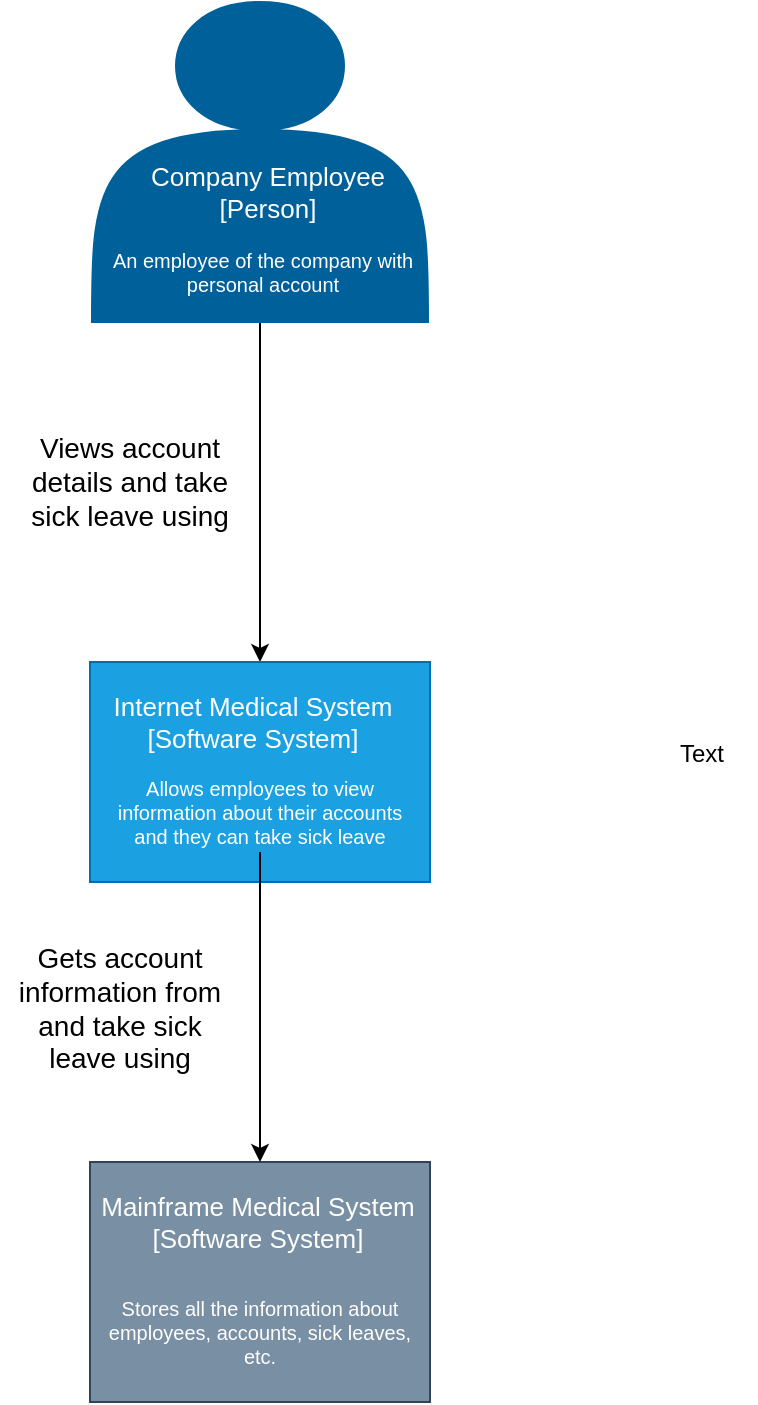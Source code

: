 <mxfile version="12.2.4" type="device" pages="3"><diagram id="5iR_Pse9yT532EaN5kwK" name="Context"><mxGraphModel dx="1451" dy="807" grid="1" gridSize="10" guides="1" tooltips="1" connect="1" arrows="1" fold="1" page="1" pageScale="1" pageWidth="850" pageHeight="1100" math="0" shadow="0"><root><mxCell id="0"/><mxCell id="1" parent="0"/><mxCell id="A3nldjU91SrFY1ddSnld-18" style="edgeStyle=orthogonalEdgeStyle;rounded=0;orthogonalLoop=1;jettySize=auto;html=1;exitX=0.5;exitY=1;exitDx=0;exitDy=0;entryX=0.5;entryY=0;entryDx=0;entryDy=0;fontSize=13;fontColor=#FFFFFF;" parent="1" source="A3nldjU91SrFY1ddSnld-1" target="A3nldjU91SrFY1ddSnld-2" edge="1"><mxGeometry relative="1" as="geometry"><Array as="points"><mxPoint x="435" y="270"/><mxPoint x="435" y="270"/></Array></mxGeometry></mxCell><mxCell id="A3nldjU91SrFY1ddSnld-1" value="" style="shape=actor;whiteSpace=wrap;html=1;fillColor=#006099;strokeColor=#006099;fontColor=#ffffff;gradientColor=none;shadow=0;" parent="1" vertex="1"><mxGeometry x="351" width="168" height="160" as="geometry"/></mxCell><mxCell id="A3nldjU91SrFY1ddSnld-2" value="" style="rounded=0;whiteSpace=wrap;html=1;fillColor=#1ba1e2;strokeColor=#006EAF;fontColor=#ffffff;" parent="1" vertex="1"><mxGeometry x="350" y="330" width="170" height="110" as="geometry"/></mxCell><mxCell id="A3nldjU91SrFY1ddSnld-3" value="" style="rounded=0;whiteSpace=wrap;html=1;fillColor=#798FA3;strokeColor=#314354;fontColor=#ffffff;" parent="1" vertex="1"><mxGeometry x="350" y="580" width="170" height="120" as="geometry"/></mxCell><mxCell id="A3nldjU91SrFY1ddSnld-6" value="&lt;font color=&quot;#ffffff&quot; style=&quot;font-size: 13px;&quot;&gt;Company Employee&lt;br style=&quot;font-size: 13px;&quot;&gt;[Person]&lt;br style=&quot;font-size: 13px;&quot;&gt;&lt;/font&gt;" style="text;html=1;strokeColor=none;fillColor=none;align=center;verticalAlign=middle;whiteSpace=wrap;rounded=0;shadow=0;fontSize=13;" parent="1" vertex="1"><mxGeometry x="370" y="70" width="138" height="50" as="geometry"/></mxCell><mxCell id="A3nldjU91SrFY1ddSnld-7" value="An employee of the company with personal account" style="text;html=1;strokeColor=none;fillColor=none;align=center;verticalAlign=middle;whiteSpace=wrap;rounded=0;shadow=0;fontColor=#FFFFFF;fontSize=10;" parent="1" vertex="1"><mxGeometry x="354" y="120" width="165" height="30" as="geometry"/></mxCell><mxCell id="A3nldjU91SrFY1ddSnld-8" value="Internet Medical System&lt;br style=&quot;font-size: 13px;&quot;&gt;[Software System]" style="text;html=1;strokeColor=none;fillColor=none;align=center;verticalAlign=middle;whiteSpace=wrap;rounded=0;shadow=0;fontSize=13;fontColor=#FFFFFF;" parent="1" vertex="1"><mxGeometry x="357" y="350" width="149" height="20" as="geometry"/></mxCell><mxCell id="A3nldjU91SrFY1ddSnld-19" style="edgeStyle=orthogonalEdgeStyle;rounded=0;orthogonalLoop=1;jettySize=auto;html=1;entryX=0.5;entryY=0;entryDx=0;entryDy=0;fontSize=13;fontColor=#FFFFFF;" parent="1" source="A3nldjU91SrFY1ddSnld-9" target="A3nldjU91SrFY1ddSnld-3" edge="1"><mxGeometry relative="1" as="geometry"/></mxCell><mxCell id="A3nldjU91SrFY1ddSnld-9" value="Allows&amp;nbsp;employees to view information about their accounts and they can take sick leave" style="text;html=1;strokeColor=none;fillColor=none;align=center;verticalAlign=middle;whiteSpace=wrap;rounded=0;shadow=0;fontSize=10;fontColor=#FFFFFF;" parent="1" vertex="1"><mxGeometry x="357" y="385" width="156" height="40" as="geometry"/></mxCell><mxCell id="A3nldjU91SrFY1ddSnld-12" value="Mainframe Medical System&lt;br&gt;[Software System]" style="text;html=1;strokeColor=none;fillColor=none;align=center;verticalAlign=middle;whiteSpace=wrap;rounded=0;shadow=0;fontSize=13;fontColor=#FFFFFF;" parent="1" vertex="1"><mxGeometry x="349" y="590" width="170" height="40" as="geometry"/></mxCell><mxCell id="A3nldjU91SrFY1ddSnld-13" value="Stores all the information about employees, accounts, sick leaves, etc." style="text;html=1;strokeColor=none;fillColor=none;align=center;verticalAlign=middle;whiteSpace=wrap;rounded=0;shadow=0;fontSize=10;fontColor=#FFFFFF;" parent="1" vertex="1"><mxGeometry x="355" y="640" width="160" height="50" as="geometry"/></mxCell><mxCell id="A3nldjU91SrFY1ddSnld-30" value="Views account details and take sick leave using" style="text;html=1;strokeColor=none;fillColor=none;align=center;verticalAlign=middle;whiteSpace=wrap;rounded=0;shadow=0;fontSize=14;fontColor=#000000;" parent="1" vertex="1"><mxGeometry x="315" y="202.5" width="110" height="75" as="geometry"/></mxCell><mxCell id="A3nldjU91SrFY1ddSnld-32" value="Gets account information from and take sick leave using" style="text;html=1;strokeColor=none;fillColor=none;align=center;verticalAlign=middle;whiteSpace=wrap;rounded=0;shadow=0;fontSize=14;fontColor=#000000;" parent="1" vertex="1"><mxGeometry x="305" y="482.5" width="120" height="40" as="geometry"/></mxCell><mxCell id="tNI9pPBl1FL7TXF_mQcf-1" value="Text" style="text;html=1;resizable=0;points=[];autosize=1;align=left;verticalAlign=top;spacingTop=-4;" vertex="1" parent="1"><mxGeometry x="643" y="366" width="40" height="20" as="geometry"/></mxCell></root></mxGraphModel></diagram><diagram name="Container" id="M-k7rPEho-JzsTctESgU"><mxGraphModel dx="2205" dy="1853" grid="1" gridSize="10" guides="1" tooltips="1" connect="1" arrows="1" fold="1" page="1" pageScale="1" pageWidth="850" pageHeight="1100" math="0" shadow="0"><root><mxCell id="ddfkY31VcKpgXVbiMTNV-0"/><mxCell id="ddfkY31VcKpgXVbiMTNV-1" parent="ddfkY31VcKpgXVbiMTNV-0"/><mxCell id="ddfkY31VcKpgXVbiMTNV-3" value="" style="shape=actor;whiteSpace=wrap;html=1;fillColor=#006099;strokeColor=#006099;fontColor=#ffffff;gradientColor=none;shadow=0;" parent="ddfkY31VcKpgXVbiMTNV-1" vertex="1"><mxGeometry x="170" y="-40" width="169" height="150" as="geometry"/></mxCell><mxCell id="ddfkY31VcKpgXVbiMTNV-4" value="" style="rounded=0;whiteSpace=wrap;html=1;fillColor=#1ba1e2;strokeColor=#006EAF;fontColor=#ffffff;" parent="ddfkY31VcKpgXVbiMTNV-1" vertex="1"><mxGeometry x="353.5" y="470" width="170" height="110" as="geometry"/></mxCell><mxCell id="ddfkY31VcKpgXVbiMTNV-5" value="" style="rounded=0;whiteSpace=wrap;html=1;fillColor=#798FA3;strokeColor=#314354;fontColor=#ffffff;" parent="ddfkY31VcKpgXVbiMTNV-1" vertex="1"><mxGeometry x="680" y="485" width="170" height="120" as="geometry"/></mxCell><mxCell id="ddfkY31VcKpgXVbiMTNV-7" value="&lt;font color=&quot;#ffffff&quot; style=&quot;font-size: 13px;&quot;&gt;Company Employee&lt;br style=&quot;font-size: 13px;&quot;&gt;[Person]&lt;br style=&quot;font-size: 13px;&quot;&gt;&lt;/font&gt;" style="text;html=1;strokeColor=none;fillColor=none;align=center;verticalAlign=middle;whiteSpace=wrap;rounded=0;shadow=0;fontSize=13;" parent="ddfkY31VcKpgXVbiMTNV-1" vertex="1"><mxGeometry x="185.5" y="20" width="138" height="50" as="geometry"/></mxCell><mxCell id="ddfkY31VcKpgXVbiMTNV-8" value="An employee of the company with personal account" style="text;html=1;strokeColor=none;fillColor=none;align=center;verticalAlign=middle;whiteSpace=wrap;rounded=0;shadow=0;fontColor=#FFFFFF;fontSize=10;" parent="ddfkY31VcKpgXVbiMTNV-1" vertex="1"><mxGeometry x="177.5" y="70" width="165" height="30" as="geometry"/></mxCell><mxCell id="ddfkY31VcKpgXVbiMTNV-12" value="Mainframe Medical System&lt;br&gt;[Software System]" style="text;html=1;strokeColor=none;fillColor=none;align=center;verticalAlign=middle;whiteSpace=wrap;rounded=0;shadow=0;fontSize=13;fontColor=#FFFFFF;" parent="ddfkY31VcKpgXVbiMTNV-1" vertex="1"><mxGeometry x="680" y="495" width="170" height="40" as="geometry"/></mxCell><mxCell id="ddfkY31VcKpgXVbiMTNV-13" value="Stores all the information about employees, accounts, sick leaves, etc." style="text;html=1;strokeColor=none;fillColor=none;align=center;verticalAlign=middle;whiteSpace=wrap;rounded=0;shadow=0;fontSize=10;fontColor=#FFFFFF;" parent="ddfkY31VcKpgXVbiMTNV-1" vertex="1"><mxGeometry x="685" y="545" width="160" height="50" as="geometry"/></mxCell><mxCell id="ddfkY31VcKpgXVbiMTNV-14" value="E-mail System&lt;br style=&quot;font-size: 13px;&quot;&gt;[Software System]" style="text;html=1;strokeColor=none;fillColor=none;align=center;verticalAlign=middle;whiteSpace=wrap;rounded=0;shadow=0;fontSize=13;fontColor=#FFFFFF;" parent="ddfkY31VcKpgXVbiMTNV-1" vertex="1"><mxGeometry x="705" y="170" width="110" height="20" as="geometry"/></mxCell><mxCell id="ddfkY31VcKpgXVbiMTNV-18" value="&lt;font style=&quot;font-size: 12px&quot;&gt;Views account details and take sick leave using&lt;/font&gt;" style="text;html=1;strokeColor=none;fillColor=none;align=center;verticalAlign=middle;whiteSpace=wrap;rounded=0;shadow=0;fontSize=14;fontColor=#000000;" parent="ddfkY31VcKpgXVbiMTNV-1" vertex="1"><mxGeometry x="371" y="142.5" width="107" height="75" as="geometry"/></mxCell><mxCell id="ZtqqI10viHrYQgsUtROz-1" value="" style="rounded=0;whiteSpace=wrap;html=1;fillColor=#1ba1e2;strokeColor=#006EAF;fontColor=#ffffff;" parent="ddfkY31VcKpgXVbiMTNV-1" vertex="1"><mxGeometry x="355.5" y="660" width="170" height="110" as="geometry"/></mxCell><mxCell id="ZtqqI10viHrYQgsUtROz-2" value="" style="rounded=0;whiteSpace=wrap;html=1;fillColor=#1ba1e2;strokeColor=#006EAF;fontColor=#ffffff;" parent="ddfkY31VcKpgXVbiMTNV-1" vertex="1"><mxGeometry x="350" y="275" width="170" height="110" as="geometry"/></mxCell><mxCell id="ZtqqI10viHrYQgsUtROz-3" value="" style="rounded=0;whiteSpace=wrap;html=1;fillColor=#1ba1e2;strokeColor=#006EAF;fontColor=#ffffff;" parent="ddfkY31VcKpgXVbiMTNV-1" vertex="1"><mxGeometry x="10" y="275" width="170" height="110" as="geometry"/></mxCell><mxCell id="ZtqqI10viHrYQgsUtROz-4" value="" style="shape=cylinder;whiteSpace=wrap;html=1;boundedLbl=1;backgroundOutline=1;strokeColor=#FFFFFF;fillColor=#1BA1E2;" parent="ddfkY31VcKpgXVbiMTNV-1" vertex="1"><mxGeometry x="-10" y="580" width="190" height="120" as="geometry"/></mxCell><mxCell id="ZtqqI10viHrYQgsUtROz-5" value="&lt;font color=&quot;#ffffff&quot; style=&quot;font-size: 13px&quot;&gt;Web Application&lt;br&gt;[Container:]&lt;/font&gt;" style="text;html=1;strokeColor=none;fillColor=none;align=center;verticalAlign=middle;whiteSpace=wrap;rounded=0;" parent="ddfkY31VcKpgXVbiMTNV-1" vertex="1"><mxGeometry x="10" y="290" width="160" height="30" as="geometry"/></mxCell><mxCell id="ZtqqI10viHrYQgsUtROz-6" value="&lt;span style=&quot;font-size: 13px&quot;&gt;&lt;font color=&quot;#ffffff&quot;&gt;Database&lt;/font&gt;&lt;/span&gt;" style="text;html=1;strokeColor=none;fillColor=none;align=center;verticalAlign=middle;whiteSpace=wrap;rounded=0;" parent="ddfkY31VcKpgXVbiMTNV-1" vertex="1"><mxGeometry x="-42.5" y="580" width="255" height="30" as="geometry"/></mxCell><mxCell id="ZtqqI10viHrYQgsUtROz-7" value="&lt;font color=&quot;#ffffff&quot;&gt;Worker&lt;/font&gt;" style="text;html=1;strokeColor=none;fillColor=none;align=center;verticalAlign=middle;whiteSpace=wrap;rounded=0;" parent="ddfkY31VcKpgXVbiMTNV-1" vertex="1"><mxGeometry x="411.5" y="680" width="59" height="20" as="geometry"/></mxCell><mxCell id="ZtqqI10viHrYQgsUtROz-8" value="&lt;font color=&quot;#ffffff&quot;&gt;API Application&lt;br&gt;[Container:]&lt;/font&gt;" style="text;html=1;strokeColor=none;fillColor=none;align=center;verticalAlign=middle;whiteSpace=wrap;rounded=0;" parent="ddfkY31VcKpgXVbiMTNV-1" vertex="1"><mxGeometry x="376" y="485" width="121" height="20" as="geometry"/></mxCell><mxCell id="ZtqqI10viHrYQgsUtROz-9" value="&lt;font color=&quot;#ffffff&quot;&gt;Single-Page Application&lt;br&gt;[Container: JavaScript]&lt;/font&gt;" style="text;html=1;strokeColor=none;fillColor=none;align=center;verticalAlign=middle;whiteSpace=wrap;rounded=0;" parent="ddfkY31VcKpgXVbiMTNV-1" vertex="1"><mxGeometry x="355.5" y="295" width="150" height="20" as="geometry"/></mxCell><mxCell id="ZtqqI10viHrYQgsUtROz-13" value="&lt;font color=&quot;#ffffff&quot; style=&quot;font-size: 10px&quot;&gt;&lt;br&gt;&lt;span&gt;[Container: Relational Database Schema]&lt;/span&gt;&lt;/font&gt;" style="text;html=1;strokeColor=none;fillColor=none;align=center;verticalAlign=middle;whiteSpace=wrap;rounded=0;" parent="ddfkY31VcKpgXVbiMTNV-1" vertex="1"><mxGeometry x="-10" y="607.5" width="195" height="25" as="geometry"/></mxCell><mxCell id="ZtqqI10viHrYQgsUtROz-15" value="" style="endArrow=none;dashed=1;html=1;" parent="ddfkY31VcKpgXVbiMTNV-1" edge="1"><mxGeometry width="50" height="50" relative="1" as="geometry"><mxPoint x="-120" y="800" as="sourcePoint"/><mxPoint x="-120" y="240" as="targetPoint"/></mxGeometry></mxCell><mxCell id="ZtqqI10viHrYQgsUtROz-16" value="" style="endArrow=none;dashed=1;html=1;" parent="ddfkY31VcKpgXVbiMTNV-1" edge="1"><mxGeometry width="50" height="50" relative="1" as="geometry"><mxPoint x="-120" y="800" as="sourcePoint"/><mxPoint x="560" y="800" as="targetPoint"/></mxGeometry></mxCell><mxCell id="ZtqqI10viHrYQgsUtROz-17" value="" style="endArrow=none;dashed=1;html=1;" parent="ddfkY31VcKpgXVbiMTNV-1" edge="1"><mxGeometry width="50" height="50" relative="1" as="geometry"><mxPoint x="560" y="800" as="sourcePoint"/><mxPoint x="560" y="240" as="targetPoint"/></mxGeometry></mxCell><mxCell id="ZtqqI10viHrYQgsUtROz-21" value="" style="endArrow=none;dashed=1;html=1;" parent="ddfkY31VcKpgXVbiMTNV-1" edge="1"><mxGeometry width="50" height="50" relative="1" as="geometry"><mxPoint x="-120" y="240" as="sourcePoint"/><mxPoint x="560" y="240" as="targetPoint"/></mxGeometry></mxCell><mxCell id="ZtqqI10viHrYQgsUtROz-23" value="Use" style="endArrow=open;endSize=12;dashed=1;html=1;fontSize=13;fontColor=#FFFFFF;entryX=0.5;entryY=0;entryDx=0;entryDy=0;exitX=0.25;exitY=1;exitDx=0;exitDy=0;" parent="ddfkY31VcKpgXVbiMTNV-1" source="ddfkY31VcKpgXVbiMTNV-3" target="ZtqqI10viHrYQgsUtROz-3" edge="1"><mxGeometry width="160" relative="1" as="geometry"><mxPoint x="180" y="120" as="sourcePoint"/><mxPoint x="30" y="101" as="targetPoint"/></mxGeometry></mxCell><mxCell id="ZtqqI10viHrYQgsUtROz-24" value="Use" style="endArrow=open;endSize=12;dashed=1;html=1;fontSize=13;fontColor=#FFFFFF;entryX=0.5;entryY=0;entryDx=0;entryDy=0;exitX=0.75;exitY=1;exitDx=0;exitDy=0;" parent="ddfkY31VcKpgXVbiMTNV-1" source="ddfkY31VcKpgXVbiMTNV-3" target="ZtqqI10viHrYQgsUtROz-2" edge="1"><mxGeometry width="160" relative="1" as="geometry"><mxPoint x="200.956" y="124.05" as="sourcePoint"/><mxPoint x="105" y="285" as="targetPoint"/></mxGeometry></mxCell><mxCell id="ZtqqI10viHrYQgsUtROz-25" value="Use" style="endArrow=open;endSize=12;dashed=1;html=1;fontSize=13;fontColor=#FFFFFF;entryX=0;entryY=0.5;entryDx=0;entryDy=0;exitX=1;exitY=0.5;exitDx=0;exitDy=0;" parent="ddfkY31VcKpgXVbiMTNV-1" source="ZtqqI10viHrYQgsUtROz-3" target="ZtqqI10viHrYQgsUtROz-2" edge="1"><mxGeometry width="160" relative="1" as="geometry"><mxPoint x="306.5" y="350" as="sourcePoint"/><mxPoint x="223.5" y="520" as="targetPoint"/></mxGeometry></mxCell><mxCell id="ZtqqI10viHrYQgsUtROz-26" value="Use" style="endArrow=open;endSize=12;dashed=1;html=1;fontSize=13;fontColor=#FFFFFF;exitX=0.5;exitY=1;exitDx=0;exitDy=0;" parent="ddfkY31VcKpgXVbiMTNV-1" source="ZtqqI10viHrYQgsUtROz-2" target="ddfkY31VcKpgXVbiMTNV-4" edge="1"><mxGeometry width="160" relative="1" as="geometry"><mxPoint x="200" y="414.5" as="sourcePoint"/><mxPoint x="370" y="414.5" as="targetPoint"/></mxGeometry></mxCell><mxCell id="ZtqqI10viHrYQgsUtROz-27" value="Use" style="endArrow=open;endSize=12;dashed=1;html=1;fontSize=13;fontColor=#FFFFFF;exitX=0.5;exitY=1;exitDx=0;exitDy=0;" parent="ddfkY31VcKpgXVbiMTNV-1" source="ddfkY31VcKpgXVbiMTNV-4" target="ZtqqI10viHrYQgsUtROz-1" edge="1"><mxGeometry width="160" relative="1" as="geometry"><mxPoint x="350" y="627" as="sourcePoint"/><mxPoint x="520" y="627" as="targetPoint"/></mxGeometry></mxCell><mxCell id="ZtqqI10viHrYQgsUtROz-28" value="Use" style="endArrow=open;endSize=12;dashed=1;html=1;fontSize=13;fontColor=#FFFFFF;entryX=1;entryY=0.5;entryDx=0;entryDy=0;exitX=0;exitY=0.5;exitDx=0;exitDy=0;" parent="ddfkY31VcKpgXVbiMTNV-1" source="ZtqqI10viHrYQgsUtROz-1" target="ZtqqI10viHrYQgsUtROz-4" edge="1"><mxGeometry width="160" relative="1" as="geometry"><mxPoint x="130" y="560" as="sourcePoint"/><mxPoint x="300" y="560" as="targetPoint"/></mxGeometry></mxCell><mxCell id="ZtqqI10viHrYQgsUtROz-30" value="Visits hrmedical.com" style="text;html=1;strokeColor=none;fillColor=none;align=center;verticalAlign=middle;whiteSpace=wrap;rounded=0;" parent="ddfkY31VcKpgXVbiMTNV-1" vertex="1"><mxGeometry x="95" y="150" width="40" height="20" as="geometry"/></mxCell><mxCell id="ZtqqI10viHrYQgsUtROz-31" value="&lt;font color=&quot;#ffffff&quot; style=&quot;font-size: 10px&quot;&gt;Delivers the static content and the company medical single page application&lt;/font&gt;" style="text;html=1;strokeColor=none;fillColor=none;align=center;verticalAlign=middle;whiteSpace=wrap;rounded=0;" parent="ddfkY31VcKpgXVbiMTNV-1" vertex="1"><mxGeometry x="5" y="340" width="180" height="20" as="geometry"/></mxCell><mxCell id="ZtqqI10viHrYQgsUtROz-32" value="&lt;font style=&quot;font-size: 10px&quot;&gt;Delivers to the employee's web browser&lt;/font&gt;" style="text;html=1;strokeColor=none;fillColor=none;align=center;verticalAlign=middle;whiteSpace=wrap;rounded=0;" parent="ddfkY31VcKpgXVbiMTNV-1" vertex="1"><mxGeometry x="227.5" y="340" width="75" height="20" as="geometry"/></mxCell><mxCell id="ZtqqI10viHrYQgsUtROz-33" value="&lt;font style=&quot;font-size: 10px&quot; color=&quot;#ffffff&quot;&gt;Provides all the company medical functionality to employee via his web browser&lt;/font&gt;" style="text;html=1;strokeColor=none;fillColor=none;align=center;verticalAlign=middle;whiteSpace=wrap;rounded=0;" parent="ddfkY31VcKpgXVbiMTNV-1" vertex="1"><mxGeometry x="369" y="340" width="139" height="20" as="geometry"/></mxCell><mxCell id="ZtqqI10viHrYQgsUtROz-34" value="Makes API calls to" style="text;html=1;strokeColor=none;fillColor=none;align=center;verticalAlign=middle;whiteSpace=wrap;rounded=0;" parent="ddfkY31VcKpgXVbiMTNV-1" vertex="1"><mxGeometry x="359" y="415" width="66" height="20" as="geometry"/></mxCell><mxCell id="ZtqqI10viHrYQgsUtROz-35" value="&lt;font style=&quot;font-size: 10px&quot; color=&quot;#ffffff&quot;&gt;Provides company medical functionality via a JSON API&lt;/font&gt;" style="text;html=1;strokeColor=none;fillColor=none;align=center;verticalAlign=middle;whiteSpace=wrap;rounded=0;" parent="ddfkY31VcKpgXVbiMTNV-1" vertex="1"><mxGeometry x="374" y="525" width="129" height="30" as="geometry"/></mxCell><mxCell id="ZtqqI10viHrYQgsUtROz-36" value="Reads from and writes to" style="text;html=1;strokeColor=none;fillColor=none;align=center;verticalAlign=middle;whiteSpace=wrap;rounded=0;" parent="ddfkY31VcKpgXVbiMTNV-1" vertex="1"><mxGeometry x="353.5" y="607.5" width="75" height="20" as="geometry"/></mxCell><mxCell id="ZtqqI10viHrYQgsUtROz-37" value="Stores" style="text;html=1;strokeColor=none;fillColor=none;align=center;verticalAlign=middle;whiteSpace=wrap;rounded=0;" parent="ddfkY31VcKpgXVbiMTNV-1" vertex="1"><mxGeometry x="217" y="688" width="75" height="24" as="geometry"/></mxCell><mxCell id="ZtqqI10viHrYQgsUtROz-38" value="&lt;font color=&quot;#ffffff&quot; style=&quot;font-size: 10px&quot;&gt;Stores user registration information, hashed authentication credentials, access logs, etc&lt;/font&gt;" style="text;html=1;strokeColor=none;fillColor=none;align=center;verticalAlign=middle;whiteSpace=wrap;rounded=0;" parent="ddfkY31VcKpgXVbiMTNV-1" vertex="1"><mxGeometry x="-3" y="650" width="176" height="30" as="geometry"/></mxCell><mxCell id="ZtqqI10viHrYQgsUtROz-39" value="Use" style="endArrow=open;endSize=12;dashed=1;html=1;fontSize=13;fontColor=#FFFFFF;exitX=1;exitY=0.75;exitDx=0;exitDy=0;entryX=0;entryY=0.5;entryDx=0;entryDy=0;" parent="ddfkY31VcKpgXVbiMTNV-1" source="ddfkY31VcKpgXVbiMTNV-4" target="ddfkY31VcKpgXVbiMTNV-5" edge="1"><mxGeometry width="160" relative="1" as="geometry"><mxPoint x="600" y="550" as="sourcePoint"/><mxPoint x="601.185" y="630" as="targetPoint"/></mxGeometry></mxCell><mxCell id="ZtqqI10viHrYQgsUtROz-40" value="Makes API calls to" style="text;html=1;strokeColor=none;fillColor=none;align=center;verticalAlign=middle;whiteSpace=wrap;rounded=0;" parent="ddfkY31VcKpgXVbiMTNV-1" vertex="1"><mxGeometry x="570" y="520" width="60" height="20" as="geometry"/></mxCell></root></mxGraphModel></diagram><diagram name="Component" id="600mYljNPZQfet5mQbcK"><mxGraphModel dx="2543" dy="942" grid="1" gridSize="10" guides="1" tooltips="1" connect="1" arrows="1" fold="1" page="1" pageScale="1" pageWidth="850" pageHeight="1100" math="0" shadow="0"><root><mxCell id="HL2cK0d6g7ABv9OWsh5L-0"/><mxCell id="HL2cK0d6g7ABv9OWsh5L-1" parent="HL2cK0d6g7ABv9OWsh5L-0"/><mxCell id="HL2cK0d6g7ABv9OWsh5L-3" value="" style="rounded=0;whiteSpace=wrap;html=1;fillColor=#1ba1e2;strokeColor=#006EAF;fontColor=#ffffff;" parent="HL2cK0d6g7ABv9OWsh5L-1" vertex="1"><mxGeometry x="330" y="330" width="170" height="110" as="geometry"/></mxCell><mxCell id="HL2cK0d6g7ABv9OWsh5L-4" value="" style="rounded=0;whiteSpace=wrap;html=1;fillColor=#798FA3;strokeColor=#314354;fontColor=#ffffff;" parent="HL2cK0d6g7ABv9OWsh5L-1" vertex="1"><mxGeometry x="330" y="820" width="170" height="120" as="geometry"/></mxCell><mxCell id="HL2cK0d6g7ABv9OWsh5L-8" value="Mainframe Medical System&lt;br&gt;[Software System]" style="text;html=1;strokeColor=none;fillColor=none;align=center;verticalAlign=middle;whiteSpace=wrap;rounded=0;shadow=0;fontSize=13;fontColor=#FFFFFF;" parent="HL2cK0d6g7ABv9OWsh5L-1" vertex="1"><mxGeometry x="330" y="835" width="170" height="40" as="geometry"/></mxCell><mxCell id="HL2cK0d6g7ABv9OWsh5L-9" value="Stores all the information about employees, accounts, sick leaves, etc." style="text;html=1;strokeColor=none;fillColor=none;align=center;verticalAlign=middle;whiteSpace=wrap;rounded=0;shadow=0;fontSize=10;fontColor=#FFFFFF;" parent="HL2cK0d6g7ABv9OWsh5L-1" vertex="1"><mxGeometry x="335.5" y="880" width="160" height="50" as="geometry"/></mxCell><mxCell id="HL2cK0d6g7ABv9OWsh5L-17" value="" style="rounded=0;whiteSpace=wrap;html=1;fillColor=#1ba1e2;strokeColor=#006EAF;fontColor=#ffffff;" parent="HL2cK0d6g7ABv9OWsh5L-1" vertex="1"><mxGeometry x="-60" y="820" width="170" height="110" as="geometry"/></mxCell><mxCell id="HL2cK0d6g7ABv9OWsh5L-18" value="" style="rounded=0;whiteSpace=wrap;html=1;fillColor=#1ba1e2;strokeColor=#006EAF;fontColor=#ffffff;" parent="HL2cK0d6g7ABv9OWsh5L-1" vertex="1"><mxGeometry x="330" y="20" width="170" height="110" as="geometry"/></mxCell><mxCell id="HL2cK0d6g7ABv9OWsh5L-19" value="" style="rounded=0;whiteSpace=wrap;html=1;fillColor=#1ba1e2;strokeColor=#006EAF;fontColor=#ffffff;" parent="HL2cK0d6g7ABv9OWsh5L-1" vertex="1"><mxGeometry x="-50" y="20" width="170" height="110" as="geometry"/></mxCell><mxCell id="HL2cK0d6g7ABv9OWsh5L-20" value="" style="shape=cylinder;whiteSpace=wrap;html=1;boundedLbl=1;backgroundOutline=1;strokeColor=#FFFFFF;fillColor=#1BA1E2;" parent="HL2cK0d6g7ABv9OWsh5L-1" vertex="1"><mxGeometry x="-320" y="820" width="190" height="120" as="geometry"/></mxCell><mxCell id="HL2cK0d6g7ABv9OWsh5L-21" value="&lt;font color=&quot;#ffffff&quot; style=&quot;font-size: 13px&quot;&gt;Web Application&lt;br&gt;[Container:]&lt;/font&gt;" style="text;html=1;strokeColor=none;fillColor=none;align=center;verticalAlign=middle;whiteSpace=wrap;rounded=0;" parent="HL2cK0d6g7ABv9OWsh5L-1" vertex="1"><mxGeometry x="-50" y="30" width="160" height="30" as="geometry"/></mxCell><mxCell id="HL2cK0d6g7ABv9OWsh5L-22" value="&lt;span style=&quot;font-size: 13px&quot;&gt;&lt;font color=&quot;#ffffff&quot;&gt;Database&lt;/font&gt;&lt;/span&gt;" style="text;html=1;strokeColor=none;fillColor=none;align=center;verticalAlign=middle;whiteSpace=wrap;rounded=0;" parent="HL2cK0d6g7ABv9OWsh5L-1" vertex="1"><mxGeometry x="-360" y="820" width="255" height="30" as="geometry"/></mxCell><mxCell id="HL2cK0d6g7ABv9OWsh5L-23" value="&lt;font color=&quot;#ffffff&quot;&gt;Worker&lt;/font&gt;" style="text;html=1;strokeColor=none;fillColor=none;align=center;verticalAlign=middle;whiteSpace=wrap;rounded=0;" parent="HL2cK0d6g7ABv9OWsh5L-1" vertex="1"><mxGeometry x="-4.5" y="855" width="59" height="20" as="geometry"/></mxCell><mxCell id="HL2cK0d6g7ABv9OWsh5L-25" value="&lt;font color=&quot;#ffffff&quot;&gt;Single-Page Application&lt;br&gt;[Container: JavaScript]&lt;/font&gt;" style="text;html=1;strokeColor=none;fillColor=none;align=center;verticalAlign=middle;whiteSpace=wrap;rounded=0;" parent="HL2cK0d6g7ABv9OWsh5L-1" vertex="1"><mxGeometry x="345.5" y="30" width="150" height="20" as="geometry"/></mxCell><mxCell id="HL2cK0d6g7ABv9OWsh5L-26" value="&lt;font color=&quot;#ffffff&quot; style=&quot;font-size: 10px&quot;&gt;&lt;br&gt;&lt;span&gt;[Container: Relational Database Schema]&lt;/span&gt;&lt;/font&gt;" style="text;html=1;strokeColor=none;fillColor=none;align=center;verticalAlign=middle;whiteSpace=wrap;rounded=0;" parent="HL2cK0d6g7ABv9OWsh5L-1" vertex="1"><mxGeometry x="-320" y="846.5" width="195" height="25" as="geometry"/></mxCell><mxCell id="HL2cK0d6g7ABv9OWsh5L-27" value="" style="endArrow=none;dashed=1;html=1;" parent="HL2cK0d6g7ABv9OWsh5L-1" edge="1"><mxGeometry width="50" height="50" relative="1" as="geometry"><mxPoint x="-120" y="800" as="sourcePoint"/><mxPoint x="-120" y="240" as="targetPoint"/></mxGeometry></mxCell><mxCell id="HL2cK0d6g7ABv9OWsh5L-28" value="" style="endArrow=none;dashed=1;html=1;" parent="HL2cK0d6g7ABv9OWsh5L-1" edge="1"><mxGeometry width="50" height="50" relative="1" as="geometry"><mxPoint x="-120" y="800" as="sourcePoint"/><mxPoint x="560" y="800" as="targetPoint"/></mxGeometry></mxCell><mxCell id="HL2cK0d6g7ABv9OWsh5L-29" value="" style="endArrow=none;dashed=1;html=1;" parent="HL2cK0d6g7ABv9OWsh5L-1" edge="1"><mxGeometry width="50" height="50" relative="1" as="geometry"><mxPoint x="560" y="800" as="sourcePoint"/><mxPoint x="560" y="240" as="targetPoint"/></mxGeometry></mxCell><mxCell id="HL2cK0d6g7ABv9OWsh5L-30" value="" style="endArrow=none;dashed=1;html=1;" parent="HL2cK0d6g7ABv9OWsh5L-1" edge="1"><mxGeometry width="50" height="50" relative="1" as="geometry"><mxPoint x="-120" y="240" as="sourcePoint"/><mxPoint x="560" y="240" as="targetPoint"/></mxGeometry></mxCell><mxCell id="HL2cK0d6g7ABv9OWsh5L-33" value="Use" style="endArrow=open;endSize=12;dashed=1;html=1;fontSize=13;fontColor=#FFFFFF;entryX=0;entryY=0.5;entryDx=0;entryDy=0;exitX=1;exitY=0.5;exitDx=0;exitDy=0;" parent="HL2cK0d6g7ABv9OWsh5L-1" source="HL2cK0d6g7ABv9OWsh5L-19" target="HL2cK0d6g7ABv9OWsh5L-18" edge="1"><mxGeometry width="160" relative="1" as="geometry"><mxPoint x="306.5" y="350" as="sourcePoint"/><mxPoint x="223.5" y="520" as="targetPoint"/></mxGeometry></mxCell><mxCell id="HL2cK0d6g7ABv9OWsh5L-34" value="Use" style="endArrow=open;endSize=12;dashed=1;html=1;fontSize=13;fontColor=#FFFFFF;exitX=0.5;exitY=1;exitDx=0;exitDy=0;" parent="HL2cK0d6g7ABv9OWsh5L-1" source="HL2cK0d6g7ABv9OWsh5L-18" target="HL2cK0d6g7ABv9OWsh5L-3" edge="1"><mxGeometry width="160" relative="1" as="geometry"><mxPoint x="200" y="414.5" as="sourcePoint"/><mxPoint x="370" y="414.5" as="targetPoint"/></mxGeometry></mxCell><mxCell id="HL2cK0d6g7ABv9OWsh5L-35" value="Use" style="endArrow=open;endSize=12;dashed=1;html=1;fontSize=13;fontColor=#FFFFFF;exitX=0.5;exitY=1;exitDx=0;exitDy=0;" parent="HL2cK0d6g7ABv9OWsh5L-1" source="HL2cK0d6g7ABv9OWsh5L-55" target="HL2cK0d6g7ABv9OWsh5L-17" edge="1"><mxGeometry width="160" relative="1" as="geometry"><mxPoint x="350" y="627" as="sourcePoint"/><mxPoint x="520" y="627" as="targetPoint"/></mxGeometry></mxCell><mxCell id="HL2cK0d6g7ABv9OWsh5L-36" value="Use" style="endArrow=open;endSize=12;dashed=1;html=1;fontSize=13;fontColor=#FFFFFF;exitX=0.001;exitY=0.45;exitDx=0;exitDy=0;exitPerimeter=0;" parent="HL2cK0d6g7ABv9OWsh5L-1" source="HL2cK0d6g7ABv9OWsh5L-17" target="HL2cK0d6g7ABv9OWsh5L-20" edge="1"><mxGeometry width="160" relative="1" as="geometry"><mxPoint x="-100" y="860" as="sourcePoint"/><mxPoint x="300" y="560" as="targetPoint"/></mxGeometry></mxCell><mxCell id="HL2cK0d6g7ABv9OWsh5L-38" value="&lt;font color=&quot;#ffffff&quot; style=&quot;font-size: 10px&quot;&gt;Delivers the static content and the company medical single page application&lt;/font&gt;" style="text;html=1;strokeColor=none;fillColor=none;align=center;verticalAlign=middle;whiteSpace=wrap;rounded=0;" parent="HL2cK0d6g7ABv9OWsh5L-1" vertex="1"><mxGeometry x="-55" y="80" width="180" height="20" as="geometry"/></mxCell><mxCell id="HL2cK0d6g7ABv9OWsh5L-39" value="&lt;font style=&quot;font-size: 10px&quot;&gt;Delivers to the employee's web browser&lt;/font&gt;" style="text;html=1;strokeColor=none;fillColor=none;align=center;verticalAlign=middle;whiteSpace=wrap;rounded=0;" parent="HL2cK0d6g7ABv9OWsh5L-1" vertex="1"><mxGeometry x="198.5" y="95" width="75" height="20" as="geometry"/></mxCell><mxCell id="HL2cK0d6g7ABv9OWsh5L-40" value="&lt;font style=&quot;font-size: 10px&quot; color=&quot;#ffffff&quot;&gt;Provides all the company medical functionality to employee via his web browser&lt;/font&gt;" style="text;html=1;strokeColor=none;fillColor=none;align=center;verticalAlign=middle;whiteSpace=wrap;rounded=0;" parent="HL2cK0d6g7ABv9OWsh5L-1" vertex="1"><mxGeometry x="345.5" y="80" width="139" height="20" as="geometry"/></mxCell><mxCell id="HL2cK0d6g7ABv9OWsh5L-41" value="Makes API calls to" style="text;html=1;strokeColor=none;fillColor=none;align=center;verticalAlign=middle;whiteSpace=wrap;rounded=0;" parent="HL2cK0d6g7ABv9OWsh5L-1" vertex="1"><mxGeometry x="345.5" y="210" width="66" height="20" as="geometry"/></mxCell><mxCell id="HL2cK0d6g7ABv9OWsh5L-43" value="Reads from and writes to" style="text;html=1;strokeColor=none;fillColor=none;align=center;verticalAlign=middle;whiteSpace=wrap;rounded=0;" parent="HL2cK0d6g7ABv9OWsh5L-1" vertex="1"><mxGeometry x="35" y="724" width="75" height="20" as="geometry"/></mxCell><mxCell id="HL2cK0d6g7ABv9OWsh5L-44" value="Stores" style="text;html=1;strokeColor=none;fillColor=none;align=center;verticalAlign=middle;whiteSpace=wrap;rounded=0;" parent="HL2cK0d6g7ABv9OWsh5L-1" vertex="1"><mxGeometry x="-135" y="835" width="75" height="24" as="geometry"/></mxCell><mxCell id="HL2cK0d6g7ABv9OWsh5L-45" value="&lt;font color=&quot;#ffffff&quot; style=&quot;font-size: 10px&quot;&gt;Stores user registration information, hashed authentication credentials, access logs, etc&lt;/font&gt;" style="text;html=1;strokeColor=none;fillColor=none;align=center;verticalAlign=middle;whiteSpace=wrap;rounded=0;" parent="HL2cK0d6g7ABv9OWsh5L-1" vertex="1"><mxGeometry x="-313" y="890" width="176" height="30" as="geometry"/></mxCell><mxCell id="HL2cK0d6g7ABv9OWsh5L-46" value="Use" style="endArrow=open;endSize=12;dashed=1;html=1;fontSize=13;fontColor=#FFFFFF;exitX=0.5;exitY=1;exitDx=0;exitDy=0;" parent="HL2cK0d6g7ABv9OWsh5L-1" source="HL2cK0d6g7ABv9OWsh5L-54" target="HL2cK0d6g7ABv9OWsh5L-4" edge="1"><mxGeometry width="160" relative="1" as="geometry"><mxPoint x="600" y="550" as="sourcePoint"/><mxPoint x="601.185" y="630" as="targetPoint"/></mxGeometry></mxCell><mxCell id="HL2cK0d6g7ABv9OWsh5L-47" value="Uses&lt;br&gt;" style="text;html=1;strokeColor=none;fillColor=none;align=center;verticalAlign=middle;whiteSpace=wrap;rounded=0;" parent="HL2cK0d6g7ABv9OWsh5L-1" vertex="1"><mxGeometry x="424.5" y="725" width="60" height="20" as="geometry"/></mxCell><mxCell id="HL2cK0d6g7ABv9OWsh5L-53" value="" style="rounded=0;whiteSpace=wrap;html=1;fillColor=#1ba1e2;strokeColor=#006EAF;fontColor=#ffffff;" parent="HL2cK0d6g7ABv9OWsh5L-1" vertex="1"><mxGeometry x="-55" y="330" width="170" height="110" as="geometry"/></mxCell><mxCell id="HL2cK0d6g7ABv9OWsh5L-54" value="" style="rounded=0;whiteSpace=wrap;html=1;fillColor=#1ba1e2;strokeColor=#006EAF;fontColor=#ffffff;" parent="HL2cK0d6g7ABv9OWsh5L-1" vertex="1"><mxGeometry x="330" y="540" width="170" height="110" as="geometry"/></mxCell><mxCell id="HL2cK0d6g7ABv9OWsh5L-55" value="" style="rounded=0;whiteSpace=wrap;html=1;fillColor=#1ba1e2;strokeColor=#006EAF;fontColor=#ffffff;" parent="HL2cK0d6g7ABv9OWsh5L-1" vertex="1"><mxGeometry x="-55" y="537.5" width="170" height="110" as="geometry"/></mxCell><mxCell id="mgRr4T9W1JYQGYdtVp_D-1" value="&lt;font color=&quot;#ffffff&quot; style=&quot;font-size: 13px&quot;&gt;Sign In Controller&lt;br&gt;[Component:]&lt;/font&gt;" style="text;html=1;strokeColor=none;fillColor=none;align=center;verticalAlign=middle;whiteSpace=wrap;rounded=0;" parent="HL2cK0d6g7ABv9OWsh5L-1" vertex="1"><mxGeometry x="-30" y="350" width="110" height="20" as="geometry"/></mxCell><mxCell id="mgRr4T9W1JYQGYdtVp_D-2" value="&lt;font color=&quot;#ffffff&quot; style=&quot;font-size: 13px&quot;&gt;Security Component&lt;br&gt;[Component:]&lt;/font&gt;" style="text;html=1;strokeColor=none;fillColor=none;align=center;verticalAlign=middle;whiteSpace=wrap;rounded=0;" parent="HL2cK0d6g7ABv9OWsh5L-1" vertex="1"><mxGeometry x="-30" y="550" width="120" height="20" as="geometry"/></mxCell><mxCell id="mgRr4T9W1JYQGYdtVp_D-3" value="&lt;font color=&quot;#ffffff&quot; style=&quot;font-size: 13px&quot;&gt;Employee Account Summary Controller&lt;br&gt;[Component:]&lt;/font&gt;" style="text;html=1;strokeColor=none;fillColor=none;align=center;verticalAlign=middle;whiteSpace=wrap;rounded=0;" parent="HL2cK0d6g7ABv9OWsh5L-1" vertex="1"><mxGeometry x="320.5" y="350" width="189" height="20" as="geometry"/></mxCell><mxCell id="mgRr4T9W1JYQGYdtVp_D-4" value="&lt;font color=&quot;#ffffff&quot; style=&quot;font-size: 13px&quot;&gt;Employee Account Data Controller&lt;br&gt;[Component:]&lt;/font&gt;" style="text;html=1;strokeColor=none;fillColor=none;align=center;verticalAlign=middle;whiteSpace=wrap;rounded=0;" parent="HL2cK0d6g7ABv9OWsh5L-1" vertex="1"><mxGeometry x="338" y="582.5" width="155" height="20" as="geometry"/></mxCell><mxCell id="mgRr4T9W1JYQGYdtVp_D-5" value="Use" style="endArrow=open;endSize=12;dashed=1;html=1;fontSize=13;fontColor=#FFFFFF;exitX=0.25;exitY=1;exitDx=0;exitDy=0;entryX=0.75;entryY=0;entryDx=0;entryDy=0;" parent="HL2cK0d6g7ABv9OWsh5L-1" source="HL2cK0d6g7ABv9OWsh5L-18" target="HL2cK0d6g7ABv9OWsh5L-53" edge="1"><mxGeometry width="160" relative="1" as="geometry"><mxPoint x="425" y="140" as="sourcePoint"/><mxPoint x="425" y="340" as="targetPoint"/></mxGeometry></mxCell><mxCell id="mgRr4T9W1JYQGYdtVp_D-6" value="Use" style="endArrow=open;endSize=12;dashed=1;html=1;fontSize=13;fontColor=#FFFFFF;exitX=0.465;exitY=1;exitDx=0;exitDy=0;exitPerimeter=0;entryX=0.5;entryY=0;entryDx=0;entryDy=0;" parent="HL2cK0d6g7ABv9OWsh5L-1" source="HL2cK0d6g7ABv9OWsh5L-53" target="HL2cK0d6g7ABv9OWsh5L-55" edge="1"><mxGeometry width="160" relative="1" as="geometry"><mxPoint x="240" y="490" as="sourcePoint"/><mxPoint x="260" y="650" as="targetPoint"/></mxGeometry></mxCell><mxCell id="mgRr4T9W1JYQGYdtVp_D-7" value="Use" style="endArrow=open;endSize=12;dashed=1;html=1;fontSize=13;fontColor=#FFFFFF;exitX=0;exitY=0.5;exitDx=0;exitDy=0;entryX=1;entryY=0.5;entryDx=0;entryDy=0;" parent="HL2cK0d6g7ABv9OWsh5L-1" source="HL2cK0d6g7ABv9OWsh5L-54" target="HL2cK0d6g7ABv9OWsh5L-55" edge="1"><mxGeometry width="160" relative="1" as="geometry"><mxPoint x="34.05" y="450" as="sourcePoint"/><mxPoint x="40" y="547.5" as="targetPoint"/></mxGeometry></mxCell><mxCell id="mgRr4T9W1JYQGYdtVp_D-8" value="Use" style="endArrow=open;endSize=12;dashed=1;html=1;fontSize=13;fontColor=#FFFFFF;" parent="HL2cK0d6g7ABv9OWsh5L-1" edge="1"><mxGeometry width="160" relative="1" as="geometry"><mxPoint x="531" y="75" as="sourcePoint"/><mxPoint x="531" y="600" as="targetPoint"/></mxGeometry></mxCell><mxCell id="mgRr4T9W1JYQGYdtVp_D-11" value="" style="endArrow=none;dashed=1;html=1;exitX=1;exitY=0.5;exitDx=0;exitDy=0;" parent="HL2cK0d6g7ABv9OWsh5L-1" source="HL2cK0d6g7ABv9OWsh5L-18" edge="1"><mxGeometry width="50" height="50" relative="1" as="geometry"><mxPoint x="540" y="110" as="sourcePoint"/><mxPoint x="530" y="75" as="targetPoint"/></mxGeometry></mxCell><mxCell id="mgRr4T9W1JYQGYdtVp_D-12" value="" style="endArrow=none;dashed=1;html=1;" parent="HL2cK0d6g7ABv9OWsh5L-1" edge="1"><mxGeometry width="50" height="50" relative="1" as="geometry"><mxPoint x="502" y="600" as="sourcePoint"/><mxPoint x="530" y="600" as="targetPoint"/></mxGeometry></mxCell><mxCell id="mgRr4T9W1JYQGYdtVp_D-13" value="Makes API calls to" style="text;html=1;strokeColor=none;fillColor=none;align=center;verticalAlign=middle;whiteSpace=wrap;rounded=0;" parent="HL2cK0d6g7ABv9OWsh5L-1" vertex="1"><mxGeometry x="540" y="200" width="66" height="20" as="geometry"/></mxCell><mxCell id="mgRr4T9W1JYQGYdtVp_D-14" value="Makes API calls to" style="text;html=1;strokeColor=none;fillColor=none;align=center;verticalAlign=middle;whiteSpace=wrap;rounded=0;" parent="HL2cK0d6g7ABv9OWsh5L-1" vertex="1"><mxGeometry x="170" y="200" width="66" height="20" as="geometry"/></mxCell><mxCell id="mgRr4T9W1JYQGYdtVp_D-15" value="&lt;font color=&quot;#ffffff&quot; style=&quot;font-size: 10px&quot;&gt;Allows users to sign in regardless of type&lt;/font&gt;" style="text;html=1;strokeColor=none;fillColor=none;align=center;verticalAlign=middle;whiteSpace=wrap;rounded=0;" parent="HL2cK0d6g7ABv9OWsh5L-1" vertex="1"><mxGeometry x="-45" y="390" width="150" height="20" as="geometry"/></mxCell><mxCell id="mgRr4T9W1JYQGYdtVp_D-16" value="&lt;font color=&quot;#ffffff&quot; style=&quot;font-size: 10px&quot;&gt;Provides functionality related to sign in, changing password, etc&lt;/font&gt;" style="text;html=1;strokeColor=none;fillColor=none;align=center;verticalAlign=middle;whiteSpace=wrap;rounded=0;" parent="HL2cK0d6g7ABv9OWsh5L-1" vertex="1"><mxGeometry x="-50" y="600" width="160" height="20" as="geometry"/></mxCell><mxCell id="mgRr4T9W1JYQGYdtVp_D-18" value="&lt;font color=&quot;#ffffff&quot; style=&quot;font-size: 10px&quot;&gt;Provides users with a summary of their company accounts&lt;/font&gt;" style="text;html=1;strokeColor=none;fillColor=none;align=center;verticalAlign=middle;whiteSpace=wrap;rounded=0;" parent="HL2cK0d6g7ABv9OWsh5L-1" vertex="1"><mxGeometry x="342" y="400" width="147" height="20" as="geometry"/></mxCell><mxCell id="mgRr4T9W1JYQGYdtVp_D-19" value="Uses" style="text;html=1;strokeColor=none;fillColor=none;align=center;verticalAlign=middle;whiteSpace=wrap;rounded=0;" parent="HL2cK0d6g7ABv9OWsh5L-1" vertex="1"><mxGeometry x="50" y="480" width="40" height="20" as="geometry"/></mxCell><mxCell id="mgRr4T9W1JYQGYdtVp_D-20" value="Uses" style="text;html=1;strokeColor=none;fillColor=none;align=center;verticalAlign=middle;whiteSpace=wrap;rounded=0;" parent="HL2cK0d6g7ABv9OWsh5L-1" vertex="1"><mxGeometry x="203" y="563" width="40" height="20" as="geometry"/></mxCell><mxCell id="4Mbom6g40C95Y3t2qXEu-1" value="Use" style="endArrow=open;endSize=12;dashed=1;html=1;fontSize=13;fontColor=#FFFFFF;exitX=0.5;exitY=1;exitDx=0;exitDy=0;entryX=1;entryY=0.25;entryDx=0;entryDy=0;" edge="1" parent="HL2cK0d6g7ABv9OWsh5L-1" source="HL2cK0d6g7ABv9OWsh5L-3" target="HL2cK0d6g7ABv9OWsh5L-55"><mxGeometry width="160" relative="1" as="geometry"><mxPoint x="340" y="605" as="sourcePoint"/><mxPoint x="125" y="602.5" as="targetPoint"/></mxGeometry></mxCell><mxCell id="4Mbom6g40C95Y3t2qXEu-2" value="Uses" style="text;html=1;strokeColor=none;fillColor=none;align=center;verticalAlign=middle;whiteSpace=wrap;rounded=0;" vertex="1" parent="HL2cK0d6g7ABv9OWsh5L-1"><mxGeometry x="243" y="470" width="40" height="20" as="geometry"/></mxCell></root></mxGraphModel></diagram></mxfile>